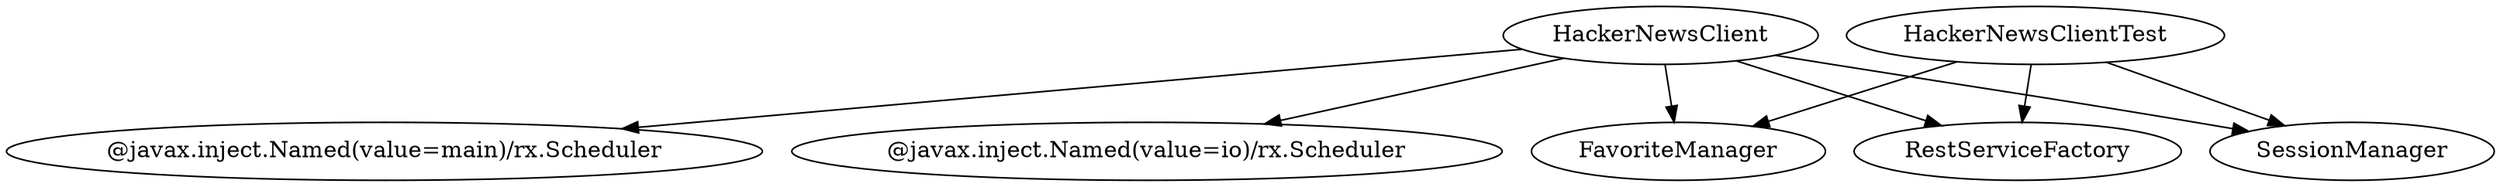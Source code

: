 digraph G1 {
  concentrate = true;
  n2 [label="@javax.inject.Named(value=io)/rx.Scheduler"];
  HackerNewsClient -> n2;
  n3 [label="@javax.inject.Named(value=main)/rx.Scheduler"];
  HackerNewsClient -> n3;
  HackerNewsClient -> FavoriteManager;
  HackerNewsClient -> RestServiceFactory;
  HackerNewsClient -> SessionManager;
  HackerNewsClientTest -> FavoriteManager;
  HackerNewsClientTest -> RestServiceFactory;
  HackerNewsClientTest -> SessionManager;
}
